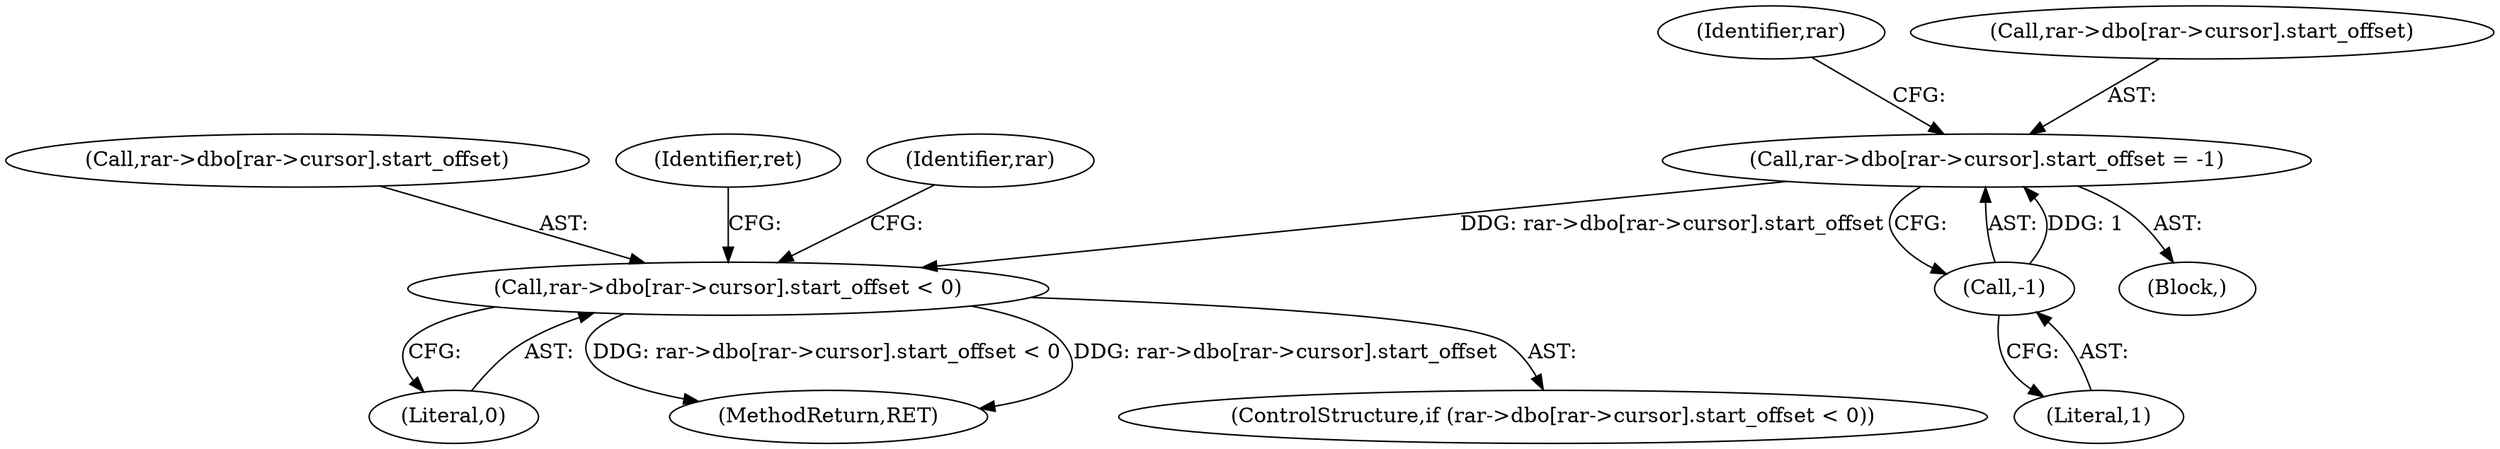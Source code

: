digraph "0_libarchive_bfcfe6f04ed20db2504db8a254d1f40a1d84eb28_0@array" {
"1001164" [label="(Call,rar->dbo[rar->cursor].start_offset = -1)"];
"1001174" [label="(Call,-1)"];
"1001189" [label="(Call,rar->dbo[rar->cursor].start_offset < 0)"];
"1001180" [label="(Identifier,rar)"];
"1001118" [label="(Block,)"];
"1001190" [label="(Call,rar->dbo[rar->cursor].start_offset)"];
"1001189" [label="(Call,rar->dbo[rar->cursor].start_offset < 0)"];
"1001199" [label="(Literal,0)"];
"1001240" [label="(Identifier,ret)"];
"1001174" [label="(Call,-1)"];
"1001175" [label="(Literal,1)"];
"1001205" [label="(Identifier,rar)"];
"1001754" [label="(MethodReturn,RET)"];
"1001164" [label="(Call,rar->dbo[rar->cursor].start_offset = -1)"];
"1001165" [label="(Call,rar->dbo[rar->cursor].start_offset)"];
"1001188" [label="(ControlStructure,if (rar->dbo[rar->cursor].start_offset < 0))"];
"1001164" -> "1001118"  [label="AST: "];
"1001164" -> "1001174"  [label="CFG: "];
"1001165" -> "1001164"  [label="AST: "];
"1001174" -> "1001164"  [label="AST: "];
"1001180" -> "1001164"  [label="CFG: "];
"1001174" -> "1001164"  [label="DDG: 1"];
"1001164" -> "1001189"  [label="DDG: rar->dbo[rar->cursor].start_offset"];
"1001174" -> "1001175"  [label="CFG: "];
"1001175" -> "1001174"  [label="AST: "];
"1001189" -> "1001188"  [label="AST: "];
"1001189" -> "1001199"  [label="CFG: "];
"1001190" -> "1001189"  [label="AST: "];
"1001199" -> "1001189"  [label="AST: "];
"1001205" -> "1001189"  [label="CFG: "];
"1001240" -> "1001189"  [label="CFG: "];
"1001189" -> "1001754"  [label="DDG: rar->dbo[rar->cursor].start_offset < 0"];
"1001189" -> "1001754"  [label="DDG: rar->dbo[rar->cursor].start_offset"];
}
